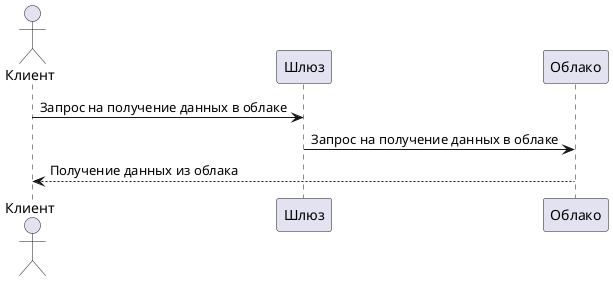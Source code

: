@startuml
actor Клиент as user
participant Шлюз as gateway
participant Облако as cloud

user -> gateway: Запрос на получение данных в облаке
gateway -> cloud: Запрос на получение данных в облаке
cloud --> user: Получение данных из облака
@enduml
